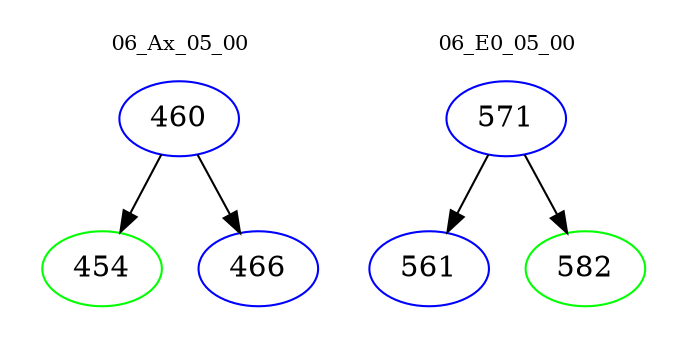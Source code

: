 digraph{
subgraph cluster_0 {
color = white
label = "06_Ax_05_00";
fontsize=10;
T0_460 [label="460", color="blue"]
T0_460 -> T0_454 [color="black"]
T0_454 [label="454", color="green"]
T0_460 -> T0_466 [color="black"]
T0_466 [label="466", color="blue"]
}
subgraph cluster_1 {
color = white
label = "06_E0_05_00";
fontsize=10;
T1_571 [label="571", color="blue"]
T1_571 -> T1_561 [color="black"]
T1_561 [label="561", color="blue"]
T1_571 -> T1_582 [color="black"]
T1_582 [label="582", color="green"]
}
}

